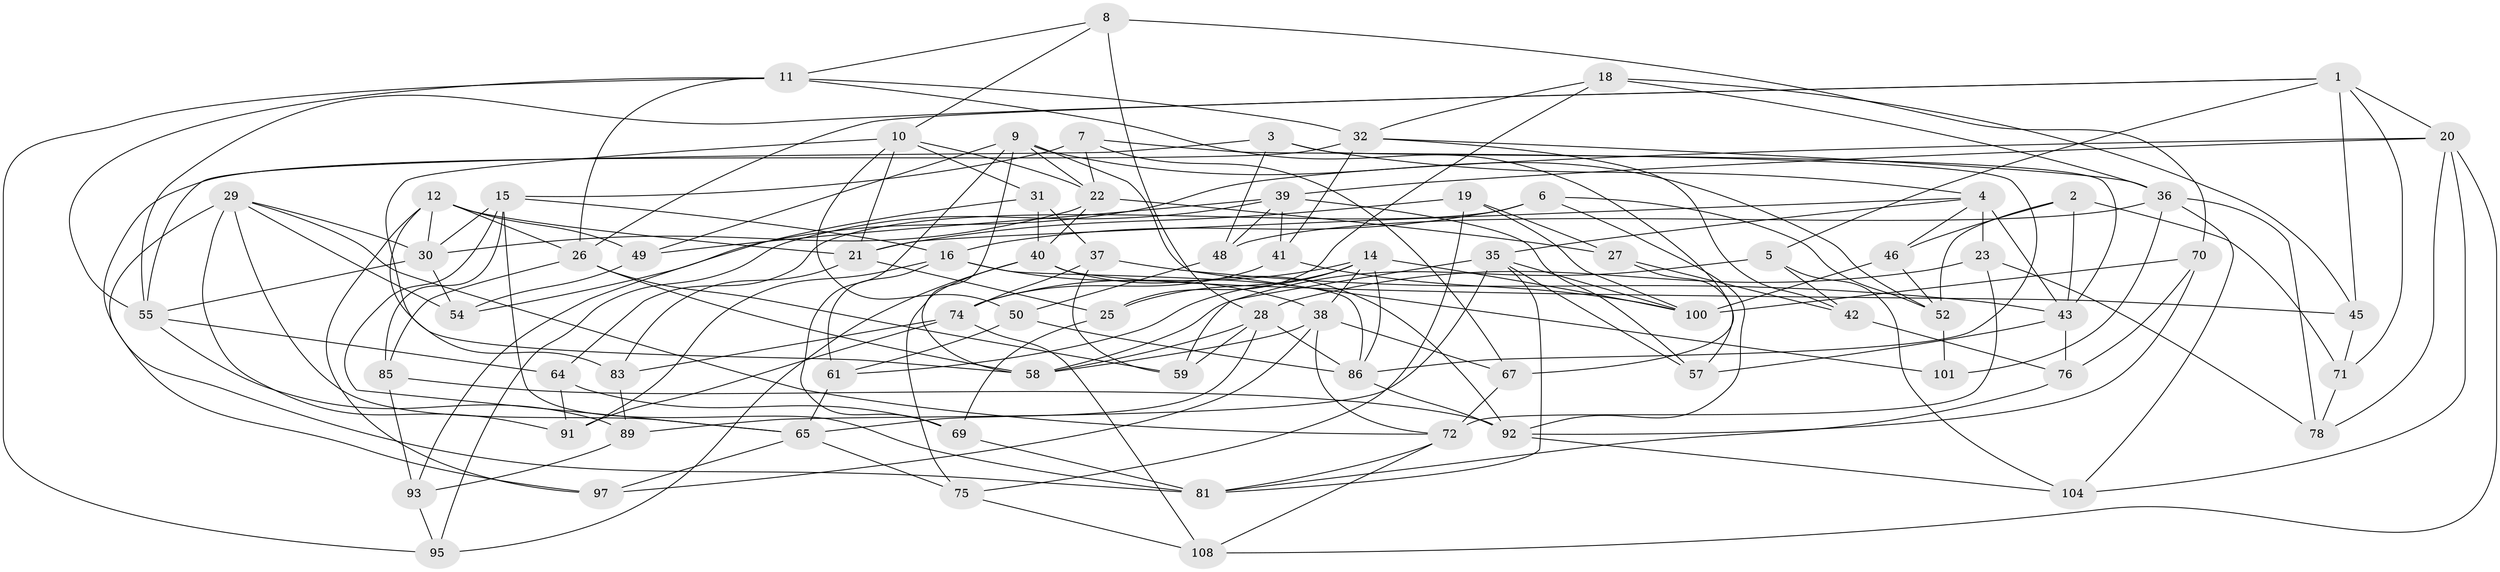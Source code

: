 // original degree distribution, {4: 1.0}
// Generated by graph-tools (version 1.1) at 2025/11/02/27/25 16:11:43]
// undirected, 75 vertices, 182 edges
graph export_dot {
graph [start="1"]
  node [color=gray90,style=filled];
  1 [super="+79"];
  2;
  3;
  4 [super="+13"];
  5;
  6;
  7;
  8;
  9 [super="+66"];
  10 [super="+56"];
  11 [super="+17"];
  12 [super="+94"];
  14 [super="+63"];
  15 [super="+33"];
  16 [super="+62"];
  18;
  19;
  20 [super="+99"];
  21 [super="+87"];
  22 [super="+24"];
  23;
  25;
  26 [super="+84"];
  27;
  28 [super="+47"];
  29 [super="+105"];
  30 [super="+34"];
  31;
  32 [super="+60"];
  35 [super="+44"];
  36 [super="+51"];
  37;
  38 [super="+68"];
  39 [super="+82"];
  40 [super="+80"];
  41;
  42;
  43 [super="+53"];
  45;
  46;
  48;
  49;
  50;
  52 [super="+73"];
  54;
  55 [super="+90"];
  57;
  58 [super="+107"];
  59;
  61;
  64;
  65 [super="+98"];
  67;
  69;
  70;
  71;
  72 [super="+77"];
  74 [super="+88"];
  75;
  76;
  78;
  81 [super="+103"];
  83;
  85;
  86 [super="+96"];
  89;
  91;
  92 [super="+106"];
  93;
  95;
  97;
  100 [super="+102"];
  101;
  104;
  108;
  1 -- 71;
  1 -- 45;
  1 -- 20;
  1 -- 26;
  1 -- 5;
  1 -- 55;
  2 -- 46;
  2 -- 71;
  2 -- 43;
  2 -- 52;
  3 -- 55;
  3 -- 48;
  3 -- 43;
  3 -- 4;
  4 -- 35;
  4 -- 46;
  4 -- 21;
  4 -- 43;
  4 -- 23;
  5 -- 104;
  5 -- 58;
  5 -- 42;
  6 -- 16;
  6 -- 64;
  6 -- 52;
  6 -- 92;
  7 -- 22;
  7 -- 15;
  7 -- 67;
  7 -- 86;
  8 -- 10;
  8 -- 28;
  8 -- 70;
  8 -- 11;
  9 -- 52;
  9 -- 69;
  9 -- 58;
  9 -- 49;
  9 -- 101;
  9 -- 22;
  10 -- 50;
  10 -- 31;
  10 -- 58;
  10 -- 22;
  10 -- 21;
  11 -- 67;
  11 -- 55;
  11 -- 26;
  11 -- 95;
  11 -- 32;
  12 -- 83;
  12 -- 49;
  12 -- 30;
  12 -- 97;
  12 -- 26;
  12 -- 21;
  14 -- 100;
  14 -- 61;
  14 -- 38;
  14 -- 25;
  14 -- 86;
  14 -- 74;
  15 -- 81;
  15 -- 85;
  15 -- 16;
  15 -- 65;
  15 -- 30;
  16 -- 38;
  16 -- 91;
  16 -- 61;
  16 -- 86;
  18 -- 25;
  18 -- 45;
  18 -- 36;
  18 -- 32;
  19 -- 75;
  19 -- 21;
  19 -- 27;
  19 -- 100;
  20 -- 54;
  20 -- 108;
  20 -- 39;
  20 -- 104;
  20 -- 78;
  21 -- 83;
  21 -- 25;
  22 -- 40;
  22 -- 27;
  22 -- 30;
  23 -- 28;
  23 -- 78;
  23 -- 72;
  25 -- 69;
  26 -- 85;
  26 -- 59;
  26 -- 58;
  27 -- 57;
  27 -- 42;
  28 -- 59;
  28 -- 86;
  28 -- 58;
  28 -- 65;
  29 -- 91;
  29 -- 65;
  29 -- 97;
  29 -- 54;
  29 -- 30;
  29 -- 72;
  30 -- 54;
  30 -- 55;
  31 -- 37;
  31 -- 40;
  31 -- 93;
  32 -- 41;
  32 -- 42;
  32 -- 81;
  32 -- 36;
  35 -- 89;
  35 -- 59;
  35 -- 81;
  35 -- 57;
  35 -- 100;
  36 -- 104;
  36 -- 101;
  36 -- 48;
  36 -- 78;
  37 -- 59;
  37 -- 43;
  37 -- 74;
  38 -- 97;
  38 -- 67;
  38 -- 58;
  38 -- 72;
  39 -- 57;
  39 -- 95;
  39 -- 48;
  39 -- 49;
  39 -- 41;
  40 -- 75;
  40 -- 95;
  40 -- 45;
  40 -- 92;
  41 -- 74;
  41 -- 100;
  42 -- 76;
  43 -- 76;
  43 -- 57;
  45 -- 71;
  46 -- 100;
  46 -- 52;
  48 -- 50;
  49 -- 54;
  50 -- 61;
  50 -- 86;
  52 -- 101 [weight=2];
  55 -- 89;
  55 -- 64;
  61 -- 65;
  64 -- 91;
  64 -- 69;
  65 -- 97;
  65 -- 75;
  67 -- 72;
  69 -- 81;
  70 -- 92;
  70 -- 76;
  70 -- 100;
  71 -- 78;
  72 -- 81;
  72 -- 108;
  74 -- 108;
  74 -- 91;
  74 -- 83;
  75 -- 108;
  76 -- 81;
  83 -- 89;
  85 -- 93;
  85 -- 92;
  86 -- 92;
  89 -- 93;
  92 -- 104;
  93 -- 95;
}
